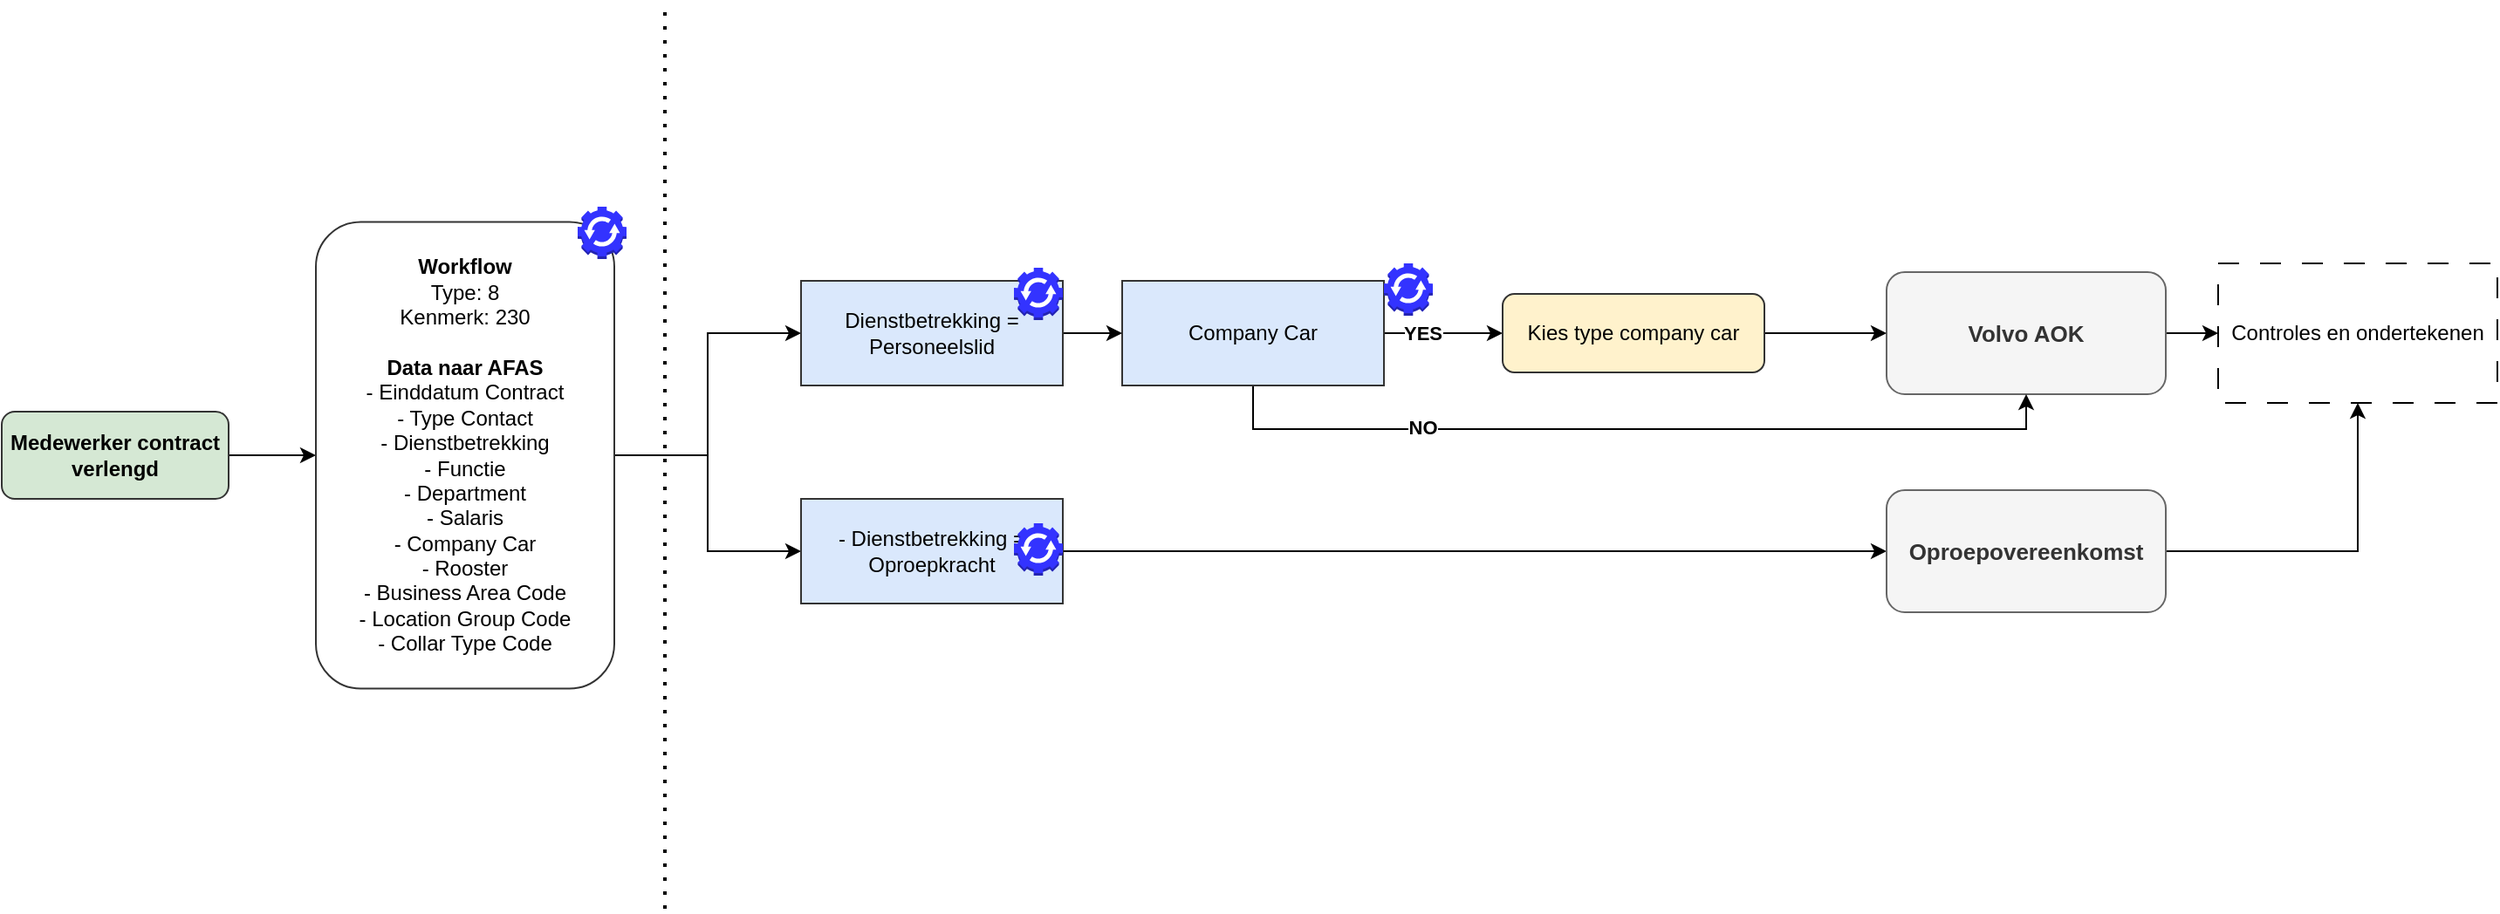 <mxfile version="24.7.8">
  <diagram name="Pagina-1" id="_t3SVha-dXaKS5IRd0l7">
    <mxGraphModel dx="1434" dy="884" grid="1" gridSize="10" guides="1" tooltips="1" connect="1" arrows="1" fold="1" page="1" pageScale="1" pageWidth="827" pageHeight="1169" math="0" shadow="0">
      <root>
        <mxCell id="0" />
        <mxCell id="1" parent="0" />
        <mxCell id="fEMTDxgutxU17fTTrBgV-32" style="edgeStyle=orthogonalEdgeStyle;rounded=0;orthogonalLoop=1;jettySize=auto;html=1;entryX=0;entryY=0.5;entryDx=0;entryDy=0;" parent="1" source="fEMTDxgutxU17fTTrBgV-4" target="fEMTDxgutxU17fTTrBgV-7" edge="1">
          <mxGeometry relative="1" as="geometry" />
        </mxCell>
        <mxCell id="fEMTDxgutxU17fTTrBgV-4" value="&lt;div&gt;&lt;b&gt;&lt;br&gt;&lt;/b&gt;&lt;/div&gt;&lt;b&gt;Medewerker contract verlengd&lt;/b&gt;&lt;div&gt;&lt;br&gt;&lt;/div&gt;" style="rounded=1;whiteSpace=wrap;html=1;strokeColor=#333333;fillColor=#d5e8d4;" parent="1" vertex="1">
          <mxGeometry x="180" y="345" width="130" height="50" as="geometry" />
        </mxCell>
        <mxCell id="agt8l6OKXLWr03K1kBNd-5" style="edgeStyle=orthogonalEdgeStyle;rounded=0;orthogonalLoop=1;jettySize=auto;html=1;" parent="1" source="fEMTDxgutxU17fTTrBgV-7" target="fEMTDxgutxU17fTTrBgV-20" edge="1">
          <mxGeometry relative="1" as="geometry" />
        </mxCell>
        <mxCell id="bAy_XVvgRi5ZDtFg89OA-3" style="edgeStyle=orthogonalEdgeStyle;rounded=0;orthogonalLoop=1;jettySize=auto;html=1;entryX=0;entryY=0.5;entryDx=0;entryDy=0;" edge="1" parent="1" source="fEMTDxgutxU17fTTrBgV-7" target="bAy_XVvgRi5ZDtFg89OA-1">
          <mxGeometry relative="1" as="geometry" />
        </mxCell>
        <mxCell id="fEMTDxgutxU17fTTrBgV-7" value="&lt;b&gt;Workflow&lt;/b&gt;&lt;div&gt;&lt;span style=&quot;background-color: initial;&quot;&gt;Type: 8&lt;/span&gt;&lt;br&gt;&lt;/div&gt;&lt;span style=&quot;background-color: initial;&quot;&gt;Kenmerk: 230&lt;/span&gt;&lt;div&gt;&lt;b&gt;&lt;br&gt;&lt;/b&gt;&lt;/div&gt;&lt;div&gt;&lt;b&gt;Data naar AFAS&lt;/b&gt;&lt;div&gt;&lt;div&gt;- Einddatum Contract&lt;/div&gt;&lt;div&gt;- Type Contact&lt;/div&gt;&lt;div&gt;&lt;span style=&quot;background-color: initial;&quot;&gt;- Dienstbetrekking&lt;/span&gt;&lt;/div&gt;&lt;div&gt;&lt;span style=&quot;background-color: initial;&quot;&gt;- Functie&lt;/span&gt;&lt;br&gt;&lt;/div&gt;&lt;/div&gt;&lt;div&gt;&lt;span style=&quot;background-color: initial;&quot;&gt;- Department&lt;/span&gt;&lt;/div&gt;&lt;div&gt;&lt;span style=&quot;background-color: initial;&quot;&gt;- Salaris&lt;/span&gt;&lt;/div&gt;&lt;div&gt;&lt;span style=&quot;background-color: initial;&quot;&gt;- Company Car&lt;/span&gt;&lt;/div&gt;&lt;div&gt;&lt;span style=&quot;background-color: initial;&quot;&gt;- Rooster&lt;/span&gt;&lt;/div&gt;&lt;/div&gt;&lt;div&gt;&lt;div&gt;&lt;span style=&quot;background-color: initial;&quot;&gt;- Business Area Code&lt;/span&gt;&lt;/div&gt;&lt;div&gt;&lt;span style=&quot;background-color: initial;&quot;&gt;- Location Group Code&lt;/span&gt;&lt;/div&gt;&lt;div&gt;&lt;span style=&quot;background-color: initial;&quot;&gt;- Collar Type Code&lt;/span&gt;&lt;/div&gt;&lt;/div&gt;" style="rounded=1;whiteSpace=wrap;html=1;strokeColor=#333333;" parent="1" vertex="1">
          <mxGeometry x="360" y="236.25" width="171" height="267.5" as="geometry" />
        </mxCell>
        <mxCell id="fEMTDxgutxU17fTTrBgV-55" style="edgeStyle=orthogonalEdgeStyle;rounded=0;orthogonalLoop=1;jettySize=auto;html=1;" parent="1" source="fEMTDxgutxU17fTTrBgV-20" target="fEMTDxgutxU17fTTrBgV-23" edge="1">
          <mxGeometry relative="1" as="geometry" />
        </mxCell>
        <mxCell id="fEMTDxgutxU17fTTrBgV-20" value="&lt;div&gt;&lt;span style=&quot;background-color: initial;&quot;&gt;- Dienstbetrekking = Oproepkracht&lt;/span&gt;&lt;br&gt;&lt;/div&gt;&lt;div&gt;&lt;/div&gt;" style="rounded=0;whiteSpace=wrap;html=1;fillColor=#dae8fc;strokeColor=#333333;" parent="1" vertex="1">
          <mxGeometry x="638" y="395" width="150" height="60" as="geometry" />
        </mxCell>
        <mxCell id="agt8l6OKXLWr03K1kBNd-24" style="edgeStyle=orthogonalEdgeStyle;rounded=0;orthogonalLoop=1;jettySize=auto;html=1;entryX=0.5;entryY=1;entryDx=0;entryDy=0;" parent="1" source="fEMTDxgutxU17fTTrBgV-23" target="agt8l6OKXLWr03K1kBNd-19" edge="1">
          <mxGeometry relative="1" as="geometry" />
        </mxCell>
        <mxCell id="fEMTDxgutxU17fTTrBgV-23" value="&lt;b style=&quot;font-size: 13px;&quot;&gt;&lt;font style=&quot;font-size: 13px;&quot;&gt;Oproepovereenkomst&lt;/font&gt;&lt;/b&gt;" style="rounded=1;whiteSpace=wrap;html=1;fillColor=#f5f5f5;fontColor=#333333;strokeColor=#666666;" parent="1" vertex="1">
          <mxGeometry x="1260" y="390" width="160" height="70" as="geometry" />
        </mxCell>
        <mxCell id="agt8l6OKXLWr03K1kBNd-22" style="edgeStyle=orthogonalEdgeStyle;rounded=0;orthogonalLoop=1;jettySize=auto;html=1;entryX=0;entryY=0.5;entryDx=0;entryDy=0;" parent="1" source="fEMTDxgutxU17fTTrBgV-25" target="agt8l6OKXLWr03K1kBNd-19" edge="1">
          <mxGeometry relative="1" as="geometry" />
        </mxCell>
        <mxCell id="fEMTDxgutxU17fTTrBgV-25" value="&lt;b style=&quot;font-size: 13px;&quot;&gt;&lt;font style=&quot;font-size: 13px;&quot;&gt;Volvo AOK&lt;/font&gt;&lt;/b&gt;" style="rounded=1;whiteSpace=wrap;html=1;fillColor=#f5f5f5;fontColor=#333333;strokeColor=#666666;" parent="1" vertex="1">
          <mxGeometry x="1260" y="265" width="160" height="70" as="geometry" />
        </mxCell>
        <mxCell id="fEMTDxgutxU17fTTrBgV-39" style="edgeStyle=orthogonalEdgeStyle;rounded=0;orthogonalLoop=1;jettySize=auto;html=1;entryX=0;entryY=0.5;entryDx=0;entryDy=0;" parent="1" source="fEMTDxgutxU17fTTrBgV-33" target="fEMTDxgutxU17fTTrBgV-35" edge="1">
          <mxGeometry relative="1" as="geometry" />
        </mxCell>
        <mxCell id="fEMTDxgutxU17fTTrBgV-41" value="&lt;b&gt;YES&lt;/b&gt;" style="edgeLabel;html=1;align=center;verticalAlign=middle;resizable=0;points=[];" parent="fEMTDxgutxU17fTTrBgV-39" vertex="1" connectable="0">
          <mxGeometry x="-0.367" relative="1" as="geometry">
            <mxPoint as="offset" />
          </mxGeometry>
        </mxCell>
        <mxCell id="bAy_XVvgRi5ZDtFg89OA-9" style="edgeStyle=orthogonalEdgeStyle;rounded=0;orthogonalLoop=1;jettySize=auto;html=1;entryX=0.5;entryY=1;entryDx=0;entryDy=0;" edge="1" parent="1" source="fEMTDxgutxU17fTTrBgV-33" target="fEMTDxgutxU17fTTrBgV-25">
          <mxGeometry relative="1" as="geometry">
            <Array as="points">
              <mxPoint x="897" y="355" />
              <mxPoint x="1340" y="355" />
            </Array>
          </mxGeometry>
        </mxCell>
        <mxCell id="bAy_XVvgRi5ZDtFg89OA-10" value="&lt;b&gt;NO&lt;/b&gt;" style="edgeLabel;html=1;align=center;verticalAlign=middle;resizable=0;points=[];" vertex="1" connectable="0" parent="bAy_XVvgRi5ZDtFg89OA-9">
          <mxGeometry x="-0.501" y="1" relative="1" as="geometry">
            <mxPoint as="offset" />
          </mxGeometry>
        </mxCell>
        <mxCell id="fEMTDxgutxU17fTTrBgV-33" value="&lt;div&gt;Company Car&lt;/div&gt;&lt;div&gt;&lt;/div&gt;" style="rounded=0;whiteSpace=wrap;html=1;fillColor=#dae8fc;strokeColor=#333333;" parent="1" vertex="1">
          <mxGeometry x="822" y="270" width="150" height="60" as="geometry" />
        </mxCell>
        <mxCell id="bAy_XVvgRi5ZDtFg89OA-7" style="edgeStyle=orthogonalEdgeStyle;rounded=0;orthogonalLoop=1;jettySize=auto;html=1;" edge="1" parent="1" source="fEMTDxgutxU17fTTrBgV-35" target="fEMTDxgutxU17fTTrBgV-25">
          <mxGeometry relative="1" as="geometry" />
        </mxCell>
        <mxCell id="fEMTDxgutxU17fTTrBgV-35" value="Kies type company car" style="rounded=1;whiteSpace=wrap;html=1;fillColor=#fff2cc;strokeColor=#333333;" parent="1" vertex="1">
          <mxGeometry x="1040" y="277.5" width="150" height="45" as="geometry" />
        </mxCell>
        <mxCell id="agt8l6OKXLWr03K1kBNd-1" value="" style="endArrow=none;dashed=1;html=1;dashPattern=1 3;strokeWidth=2;rounded=0;" parent="1" edge="1">
          <mxGeometry width="50" height="50" relative="1" as="geometry">
            <mxPoint x="560" y="630" as="sourcePoint" />
            <mxPoint x="560" y="110" as="targetPoint" />
          </mxGeometry>
        </mxCell>
        <mxCell id="agt8l6OKXLWr03K1kBNd-10" value="" style="outlineConnect=0;dashed=0;verticalLabelPosition=bottom;verticalAlign=top;align=center;html=1;shape=mxgraph.aws3.automation;fillColor=#3333FF;strokeColor=#6c8ebf;" parent="1" vertex="1">
          <mxGeometry x="510" y="227.5" width="28" height="30" as="geometry" />
        </mxCell>
        <mxCell id="agt8l6OKXLWr03K1kBNd-12" value="" style="outlineConnect=0;dashed=0;verticalLabelPosition=bottom;verticalAlign=top;align=center;html=1;shape=mxgraph.aws3.automation;fillColor=#3333FF;strokeColor=#6c8ebf;" parent="1" vertex="1">
          <mxGeometry x="972" y="260" width="28" height="30" as="geometry" />
        </mxCell>
        <mxCell id="agt8l6OKXLWr03K1kBNd-13" value="" style="outlineConnect=0;dashed=0;verticalLabelPosition=bottom;verticalAlign=top;align=center;html=1;shape=mxgraph.aws3.automation;fillColor=#3333FF;strokeColor=#6c8ebf;" parent="1" vertex="1">
          <mxGeometry x="760" y="409" width="28" height="30" as="geometry" />
        </mxCell>
        <mxCell id="agt8l6OKXLWr03K1kBNd-19" value="Controles en ondertekenen" style="rounded=0;whiteSpace=wrap;html=1;dashed=1;dashPattern=12 12;" parent="1" vertex="1">
          <mxGeometry x="1450" y="260" width="160" height="80" as="geometry" />
        </mxCell>
        <mxCell id="bAy_XVvgRi5ZDtFg89OA-4" style="edgeStyle=orthogonalEdgeStyle;rounded=0;orthogonalLoop=1;jettySize=auto;html=1;entryX=0;entryY=0.5;entryDx=0;entryDy=0;" edge="1" parent="1" source="bAy_XVvgRi5ZDtFg89OA-1" target="fEMTDxgutxU17fTTrBgV-33">
          <mxGeometry relative="1" as="geometry" />
        </mxCell>
        <mxCell id="bAy_XVvgRi5ZDtFg89OA-1" value="&lt;div&gt;Dienstbetrekking = Personeelslid&lt;/div&gt;&lt;div&gt;&lt;/div&gt;" style="rounded=0;whiteSpace=wrap;html=1;fillColor=#dae8fc;strokeColor=#333333;" vertex="1" parent="1">
          <mxGeometry x="638" y="270" width="150" height="60" as="geometry" />
        </mxCell>
        <mxCell id="bAy_XVvgRi5ZDtFg89OA-2" value="" style="outlineConnect=0;dashed=0;verticalLabelPosition=bottom;verticalAlign=top;align=center;html=1;shape=mxgraph.aws3.automation;fillColor=#3333FF;strokeColor=#6c8ebf;" vertex="1" parent="1">
          <mxGeometry x="760" y="262.5" width="28" height="30" as="geometry" />
        </mxCell>
      </root>
    </mxGraphModel>
  </diagram>
</mxfile>
